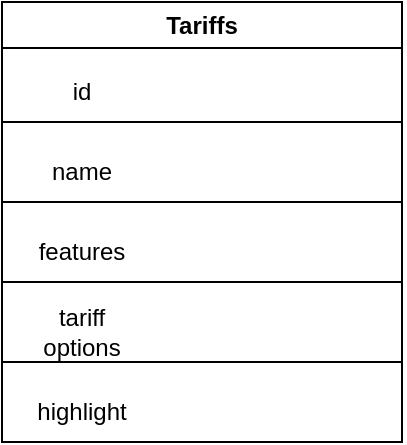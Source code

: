 <mxfile version="21.7.1" type="github">
  <diagram id="C5RBs43oDa-KdzZeNtuy" name="Page-1">
    <mxGraphModel dx="797" dy="376" grid="1" gridSize="10" guides="1" tooltips="1" connect="1" arrows="1" fold="1" page="1" pageScale="1" pageWidth="827" pageHeight="1169" math="0" shadow="0">
      <root>
        <mxCell id="WIyWlLk6GJQsqaUBKTNV-0" />
        <mxCell id="WIyWlLk6GJQsqaUBKTNV-1" parent="WIyWlLk6GJQsqaUBKTNV-0" />
        <mxCell id="Rf6bfeSqrDs8qjhylH2h-2" value="Tariffs" style="swimlane;whiteSpace=wrap;html=1;" vertex="1" parent="WIyWlLk6GJQsqaUBKTNV-1">
          <mxGeometry x="120" y="100" width="200" height="220" as="geometry">
            <mxRectangle x="280" y="220" width="80" height="30" as="alternateBounds" />
          </mxGeometry>
        </mxCell>
        <mxCell id="Rf6bfeSqrDs8qjhylH2h-7" value="" style="endArrow=none;html=1;rounded=0;entryX=1;entryY=0.5;entryDx=0;entryDy=0;exitX=0;exitY=0.5;exitDx=0;exitDy=0;" edge="1" parent="Rf6bfeSqrDs8qjhylH2h-2">
          <mxGeometry width="50" height="50" relative="1" as="geometry">
            <mxPoint y="140" as="sourcePoint" />
            <mxPoint x="200" y="140" as="targetPoint" />
            <Array as="points" />
          </mxGeometry>
        </mxCell>
        <mxCell id="Rf6bfeSqrDs8qjhylH2h-8" value="" style="endArrow=none;html=1;rounded=0;entryX=1;entryY=0.5;entryDx=0;entryDy=0;exitX=0;exitY=0.5;exitDx=0;exitDy=0;" edge="1" parent="Rf6bfeSqrDs8qjhylH2h-2">
          <mxGeometry width="50" height="50" relative="1" as="geometry">
            <mxPoint y="180" as="sourcePoint" />
            <mxPoint x="200" y="180" as="targetPoint" />
            <Array as="points" />
          </mxGeometry>
        </mxCell>
        <mxCell id="Rf6bfeSqrDs8qjhylH2h-17" value="id" style="text;html=1;strokeColor=none;fillColor=none;align=center;verticalAlign=middle;whiteSpace=wrap;rounded=0;" vertex="1" parent="Rf6bfeSqrDs8qjhylH2h-2">
          <mxGeometry x="10" y="30" width="60" height="30" as="geometry" />
        </mxCell>
        <mxCell id="Rf6bfeSqrDs8qjhylH2h-18" value="name" style="text;html=1;strokeColor=none;fillColor=none;align=center;verticalAlign=middle;whiteSpace=wrap;rounded=0;" vertex="1" parent="Rf6bfeSqrDs8qjhylH2h-2">
          <mxGeometry x="10" y="70" width="60" height="30" as="geometry" />
        </mxCell>
        <mxCell id="Rf6bfeSqrDs8qjhylH2h-19" value="features" style="text;html=1;strokeColor=none;fillColor=none;align=center;verticalAlign=middle;whiteSpace=wrap;rounded=0;" vertex="1" parent="Rf6bfeSqrDs8qjhylH2h-2">
          <mxGeometry x="10" y="110" width="60" height="30" as="geometry" />
        </mxCell>
        <mxCell id="Rf6bfeSqrDs8qjhylH2h-20" value="tariff options" style="text;html=1;strokeColor=none;fillColor=none;align=center;verticalAlign=middle;whiteSpace=wrap;rounded=0;" vertex="1" parent="Rf6bfeSqrDs8qjhylH2h-2">
          <mxGeometry x="10" y="150" width="60" height="30" as="geometry" />
        </mxCell>
        <mxCell id="Rf6bfeSqrDs8qjhylH2h-21" value="highlight" style="text;html=1;strokeColor=none;fillColor=none;align=center;verticalAlign=middle;whiteSpace=wrap;rounded=0;" vertex="1" parent="Rf6bfeSqrDs8qjhylH2h-2">
          <mxGeometry x="10" y="190" width="60" height="30" as="geometry" />
        </mxCell>
        <mxCell id="Rf6bfeSqrDs8qjhylH2h-3" value="" style="endArrow=none;html=1;rounded=0;" edge="1" parent="WIyWlLk6GJQsqaUBKTNV-1">
          <mxGeometry width="50" height="50" relative="1" as="geometry">
            <mxPoint x="120" y="160" as="sourcePoint" />
            <mxPoint x="320" y="160" as="targetPoint" />
            <Array as="points">
              <mxPoint x="120" y="160" />
            </Array>
          </mxGeometry>
        </mxCell>
        <mxCell id="Rf6bfeSqrDs8qjhylH2h-5" value="" style="endArrow=none;html=1;rounded=0;" edge="1" parent="WIyWlLk6GJQsqaUBKTNV-1">
          <mxGeometry width="50" height="50" relative="1" as="geometry">
            <mxPoint x="120" y="200" as="sourcePoint" />
            <mxPoint x="320" y="200" as="targetPoint" />
            <Array as="points">
              <mxPoint x="220" y="200" />
            </Array>
          </mxGeometry>
        </mxCell>
      </root>
    </mxGraphModel>
  </diagram>
</mxfile>
